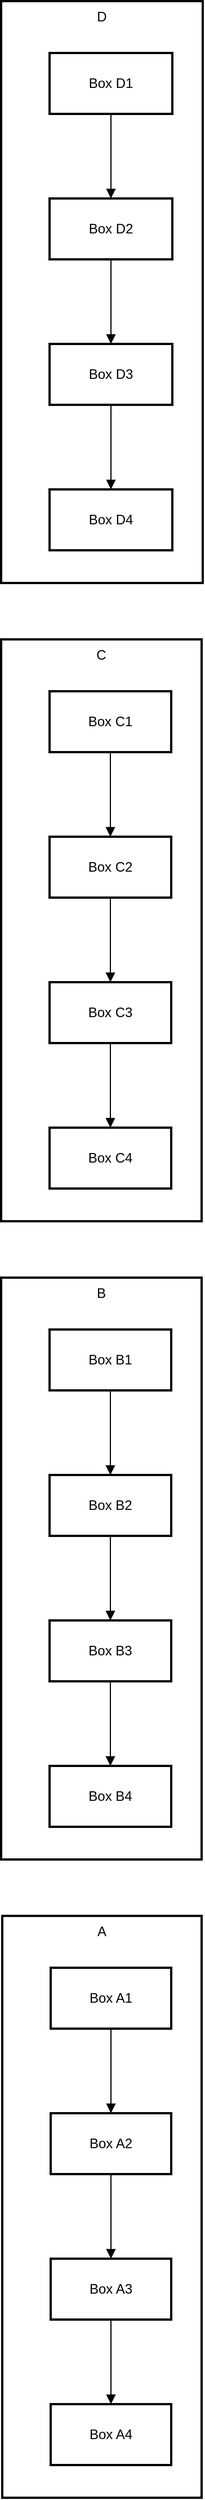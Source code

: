 <mxfile version="26.0.16">
  <diagram name="Page-1" id="px9kx3slcnb5_E4VtIDT">
    <mxGraphModel>
      <root>
        <mxCell id="0" />
        <mxCell id="1" parent="0" />
        <mxCell id="2" value="D" style="whiteSpace=wrap;strokeWidth=2;verticalAlign=top;" vertex="1" parent="1">
          <mxGeometry x="8" y="8" width="179" height="516" as="geometry" />
        </mxCell>
        <mxCell id="3" value="Box D1" style="whiteSpace=wrap;strokeWidth=2;" vertex="1" parent="2">
          <mxGeometry x="43" y="46" width="109" height="54" as="geometry" />
        </mxCell>
        <mxCell id="4" value="Box D2" style="whiteSpace=wrap;strokeWidth=2;" vertex="1" parent="2">
          <mxGeometry x="43" y="175" width="109" height="54" as="geometry" />
        </mxCell>
        <mxCell id="5" value="Box D3" style="whiteSpace=wrap;strokeWidth=2;" vertex="1" parent="2">
          <mxGeometry x="43" y="304" width="109" height="54" as="geometry" />
        </mxCell>
        <mxCell id="6" value="Box D4" style="whiteSpace=wrap;strokeWidth=2;" vertex="1" parent="2">
          <mxGeometry x="43" y="433" width="109" height="54" as="geometry" />
        </mxCell>
        <mxCell id="7" value="" style="curved=1;startArrow=none;endArrow=block;exitX=0.5;exitY=0.99;entryX=0.5;entryY=-0.01;" edge="1" parent="2" source="3" target="4">
          <mxGeometry relative="1" as="geometry">
            <Array as="points" />
          </mxGeometry>
        </mxCell>
        <mxCell id="8" value="" style="curved=1;startArrow=none;endArrow=block;exitX=0.5;exitY=0.99;entryX=0.5;entryY=-0.01;" edge="1" parent="2" source="4" target="5">
          <mxGeometry relative="1" as="geometry">
            <Array as="points" />
          </mxGeometry>
        </mxCell>
        <mxCell id="9" value="" style="curved=1;startArrow=none;endArrow=block;exitX=0.5;exitY=0.99;entryX=0.5;entryY=-0.01;" edge="1" parent="2" source="5" target="6">
          <mxGeometry relative="1" as="geometry">
            <Array as="points" />
          </mxGeometry>
        </mxCell>
        <mxCell id="10" value="C" style="whiteSpace=wrap;strokeWidth=2;verticalAlign=top;" vertex="1" parent="1">
          <mxGeometry x="8" y="574" width="178" height="516" as="geometry" />
        </mxCell>
        <mxCell id="11" value="Box C1" style="whiteSpace=wrap;strokeWidth=2;" vertex="1" parent="10">
          <mxGeometry x="43" y="46" width="108" height="54" as="geometry" />
        </mxCell>
        <mxCell id="12" value="Box C2" style="whiteSpace=wrap;strokeWidth=2;" vertex="1" parent="10">
          <mxGeometry x="43" y="175" width="108" height="54" as="geometry" />
        </mxCell>
        <mxCell id="13" value="Box C3" style="whiteSpace=wrap;strokeWidth=2;" vertex="1" parent="10">
          <mxGeometry x="43" y="304" width="108" height="54" as="geometry" />
        </mxCell>
        <mxCell id="14" value="Box C4" style="whiteSpace=wrap;strokeWidth=2;" vertex="1" parent="10">
          <mxGeometry x="43" y="433" width="108" height="54" as="geometry" />
        </mxCell>
        <mxCell id="15" value="" style="curved=1;startArrow=none;endArrow=block;exitX=0.5;exitY=0.99;entryX=0.5;entryY=-0.01;" edge="1" parent="10" source="11" target="12">
          <mxGeometry relative="1" as="geometry">
            <Array as="points" />
          </mxGeometry>
        </mxCell>
        <mxCell id="16" value="" style="curved=1;startArrow=none;endArrow=block;exitX=0.5;exitY=0.99;entryX=0.5;entryY=-0.01;" edge="1" parent="10" source="12" target="13">
          <mxGeometry relative="1" as="geometry">
            <Array as="points" />
          </mxGeometry>
        </mxCell>
        <mxCell id="17" value="" style="curved=1;startArrow=none;endArrow=block;exitX=0.5;exitY=0.99;entryX=0.5;entryY=-0.01;" edge="1" parent="10" source="13" target="14">
          <mxGeometry relative="1" as="geometry">
            <Array as="points" />
          </mxGeometry>
        </mxCell>
        <mxCell id="18" value="B" style="whiteSpace=wrap;strokeWidth=2;verticalAlign=top;" vertex="1" parent="1">
          <mxGeometry x="8" y="1140" width="178" height="516" as="geometry" />
        </mxCell>
        <mxCell id="19" value="Box B1" style="whiteSpace=wrap;strokeWidth=2;" vertex="1" parent="18">
          <mxGeometry x="43" y="46" width="108" height="54" as="geometry" />
        </mxCell>
        <mxCell id="20" value="Box B2" style="whiteSpace=wrap;strokeWidth=2;" vertex="1" parent="18">
          <mxGeometry x="43" y="175" width="108" height="54" as="geometry" />
        </mxCell>
        <mxCell id="21" value="Box B3" style="whiteSpace=wrap;strokeWidth=2;" vertex="1" parent="18">
          <mxGeometry x="43" y="304" width="108" height="54" as="geometry" />
        </mxCell>
        <mxCell id="22" value="Box B4" style="whiteSpace=wrap;strokeWidth=2;" vertex="1" parent="18">
          <mxGeometry x="43" y="433" width="108" height="54" as="geometry" />
        </mxCell>
        <mxCell id="23" value="" style="curved=1;startArrow=none;endArrow=block;exitX=0.5;exitY=0.99;entryX=0.5;entryY=-0.01;" edge="1" parent="18" source="19" target="20">
          <mxGeometry relative="1" as="geometry">
            <Array as="points" />
          </mxGeometry>
        </mxCell>
        <mxCell id="24" value="" style="curved=1;startArrow=none;endArrow=block;exitX=0.5;exitY=0.99;entryX=0.5;entryY=-0.01;" edge="1" parent="18" source="20" target="21">
          <mxGeometry relative="1" as="geometry">
            <Array as="points" />
          </mxGeometry>
        </mxCell>
        <mxCell id="25" value="" style="curved=1;startArrow=none;endArrow=block;exitX=0.5;exitY=0.99;entryX=0.5;entryY=-0.01;" edge="1" parent="18" source="21" target="22">
          <mxGeometry relative="1" as="geometry">
            <Array as="points" />
          </mxGeometry>
        </mxCell>
        <mxCell id="26" value="A" style="whiteSpace=wrap;strokeWidth=2;verticalAlign=top;" vertex="1" parent="1">
          <mxGeometry x="9" y="1706" width="177" height="516" as="geometry" />
        </mxCell>
        <mxCell id="27" value="Box A1" style="whiteSpace=wrap;strokeWidth=2;" vertex="1" parent="26">
          <mxGeometry x="43" y="46" width="107" height="54" as="geometry" />
        </mxCell>
        <mxCell id="28" value="Box A2" style="whiteSpace=wrap;strokeWidth=2;" vertex="1" parent="26">
          <mxGeometry x="43" y="175" width="107" height="54" as="geometry" />
        </mxCell>
        <mxCell id="29" value="Box A3" style="whiteSpace=wrap;strokeWidth=2;" vertex="1" parent="26">
          <mxGeometry x="43" y="304" width="107" height="54" as="geometry" />
        </mxCell>
        <mxCell id="30" value="Box A4" style="whiteSpace=wrap;strokeWidth=2;" vertex="1" parent="26">
          <mxGeometry x="43" y="433" width="107" height="54" as="geometry" />
        </mxCell>
        <mxCell id="31" value="" style="curved=1;startArrow=none;endArrow=block;exitX=0.5;exitY=0.99;entryX=0.5;entryY=-0.01;" edge="1" parent="26" source="27" target="28">
          <mxGeometry relative="1" as="geometry">
            <Array as="points" />
          </mxGeometry>
        </mxCell>
        <mxCell id="32" value="" style="curved=1;startArrow=none;endArrow=block;exitX=0.5;exitY=0.99;entryX=0.5;entryY=-0.01;" edge="1" parent="26" source="28" target="29">
          <mxGeometry relative="1" as="geometry">
            <Array as="points" />
          </mxGeometry>
        </mxCell>
        <mxCell id="33" value="" style="curved=1;startArrow=none;endArrow=block;exitX=0.5;exitY=0.99;entryX=0.5;entryY=-0.01;" edge="1" parent="26" source="29" target="30">
          <mxGeometry relative="1" as="geometry">
            <Array as="points" />
          </mxGeometry>
        </mxCell>
      </root>
    </mxGraphModel>
  </diagram>
</mxfile>
